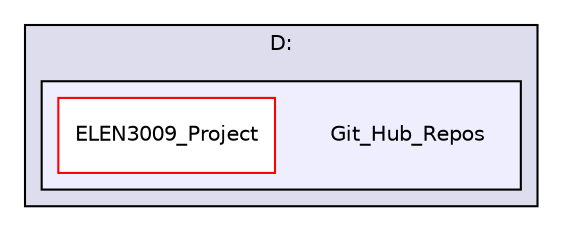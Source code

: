 digraph "D:/Git_Hub_Repos" {
  compound=true
  node [ fontsize="10", fontname="Helvetica"];
  edge [ labelfontsize="10", labelfontname="Helvetica"];
  subgraph clusterdir_275089585c7fc1b5fd5d7d42c69cb1da {
    graph [ bgcolor="#ddddee", pencolor="black", label="D:" fontname="Helvetica", fontsize="10", URL="dir_275089585c7fc1b5fd5d7d42c69cb1da.html"]
  subgraph clusterdir_c92efea50742f365596486307c5a5662 {
    graph [ bgcolor="#eeeeff", pencolor="black", label="" URL="dir_c92efea50742f365596486307c5a5662.html"];
    dir_c92efea50742f365596486307c5a5662 [shape=plaintext label="Git_Hub_Repos"];
    dir_cb33484cead3d1539cc86a2c6f8f7d1e [shape=box label="ELEN3009_Project" color="red" fillcolor="white" style="filled" URL="dir_cb33484cead3d1539cc86a2c6f8f7d1e.html"];
  }
  }
}
